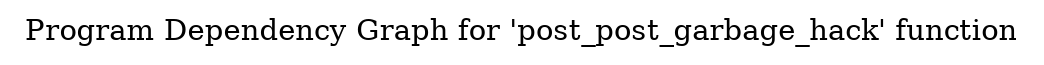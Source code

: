 digraph "Program Dependency Graph for 'post_post_garbage_hack' function" {
	label="Program Dependency Graph for 'post_post_garbage_hack' function";

}
